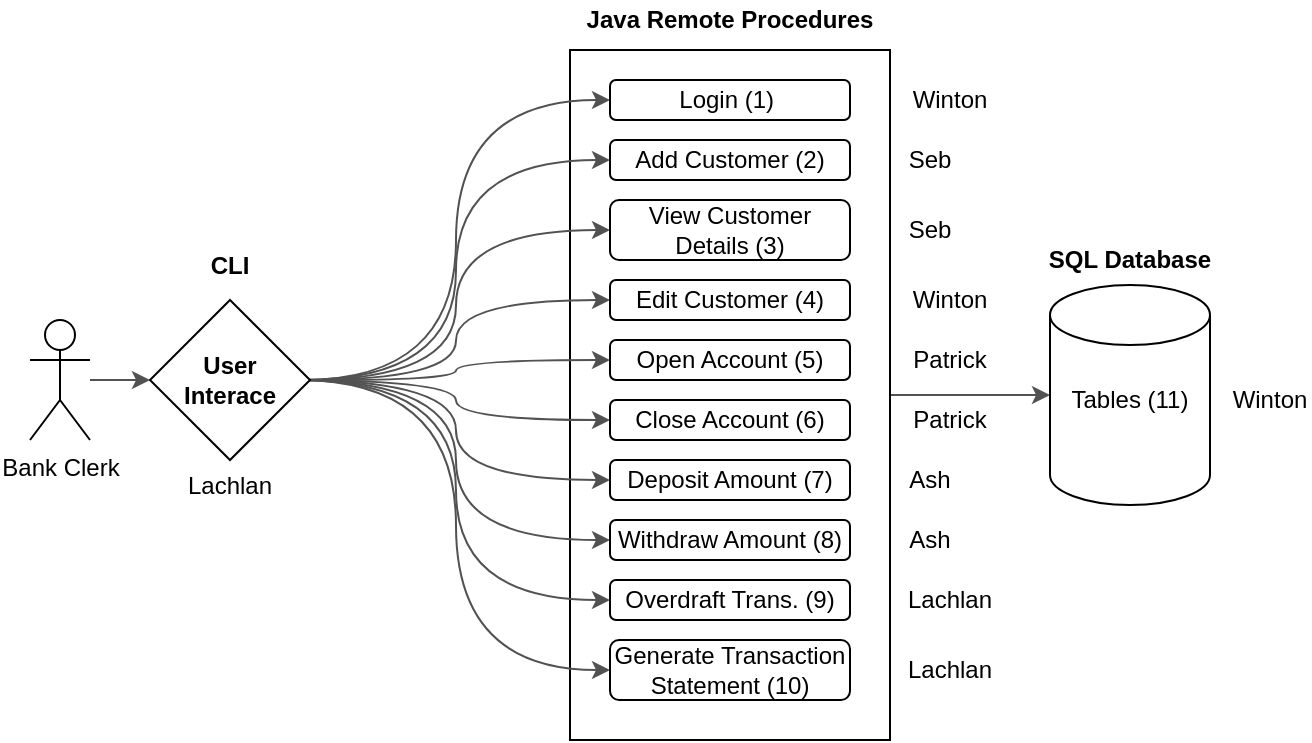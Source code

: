 <mxfile version="13.10.0" type="github">
  <diagram id="9V43UQf9ATpL4nqVWi98" name="Page-1">
    <mxGraphModel dx="1297" dy="627" grid="1" gridSize="10" guides="1" tooltips="1" connect="1" arrows="1" fold="1" page="1" pageScale="1" pageWidth="827" pageHeight="1169" math="0" shadow="0">
      <root>
        <mxCell id="0" />
        <mxCell id="1" parent="0" />
        <mxCell id="bWXKysibdHLfa8OfTJlv-42" style="edgeStyle=orthogonalEdgeStyle;curved=1;rounded=0;orthogonalLoop=1;jettySize=auto;html=1;exitX=1;exitY=0.5;exitDx=0;exitDy=0;strokeColor=#525252;" parent="1" source="bWXKysibdHLfa8OfTJlv-6" target="bWXKysibdHLfa8OfTJlv-34" edge="1">
          <mxGeometry relative="1" as="geometry" />
        </mxCell>
        <mxCell id="bWXKysibdHLfa8OfTJlv-6" value="" style="rounded=0;whiteSpace=wrap;html=1;" parent="1" vertex="1">
          <mxGeometry x="370" y="95" width="160" height="345" as="geometry" />
        </mxCell>
        <mxCell id="bWXKysibdHLfa8OfTJlv-24" style="edgeStyle=orthogonalEdgeStyle;curved=1;rounded=0;orthogonalLoop=1;jettySize=auto;html=1;exitX=0.5;exitY=0.5;exitDx=0;exitDy=0;exitPerimeter=0;entryX=0;entryY=0.5;entryDx=0;entryDy=0;strokeColor=#525252;" parent="1" target="bWXKysibdHLfa8OfTJlv-7" edge="1">
          <mxGeometry relative="1" as="geometry">
            <mxPoint x="235" y="260" as="sourcePoint" />
          </mxGeometry>
        </mxCell>
        <mxCell id="bWXKysibdHLfa8OfTJlv-25" style="edgeStyle=orthogonalEdgeStyle;curved=1;rounded=0;orthogonalLoop=1;jettySize=auto;html=1;exitX=0.5;exitY=0.5;exitDx=0;exitDy=0;exitPerimeter=0;entryX=0;entryY=0.5;entryDx=0;entryDy=0;strokeColor=#525252;" parent="1" target="bWXKysibdHLfa8OfTJlv-8" edge="1">
          <mxGeometry relative="1" as="geometry">
            <mxPoint x="235" y="260" as="sourcePoint" />
          </mxGeometry>
        </mxCell>
        <mxCell id="bWXKysibdHLfa8OfTJlv-26" style="edgeStyle=orthogonalEdgeStyle;curved=1;rounded=0;orthogonalLoop=1;jettySize=auto;html=1;exitX=0.5;exitY=0.5;exitDx=0;exitDy=0;exitPerimeter=0;entryX=0;entryY=0.5;entryDx=0;entryDy=0;strokeColor=#525252;" parent="1" target="bWXKysibdHLfa8OfTJlv-16" edge="1">
          <mxGeometry relative="1" as="geometry">
            <mxPoint x="235" y="260" as="sourcePoint" />
          </mxGeometry>
        </mxCell>
        <mxCell id="bWXKysibdHLfa8OfTJlv-27" style="edgeStyle=orthogonalEdgeStyle;curved=1;rounded=0;orthogonalLoop=1;jettySize=auto;html=1;exitX=0.5;exitY=0.5;exitDx=0;exitDy=0;exitPerimeter=0;entryX=0;entryY=0.5;entryDx=0;entryDy=0;strokeColor=#525252;" parent="1" target="bWXKysibdHLfa8OfTJlv-9" edge="1">
          <mxGeometry relative="1" as="geometry">
            <mxPoint x="235" y="260" as="sourcePoint" />
          </mxGeometry>
        </mxCell>
        <mxCell id="bWXKysibdHLfa8OfTJlv-28" style="edgeStyle=orthogonalEdgeStyle;curved=1;rounded=0;orthogonalLoop=1;jettySize=auto;html=1;exitX=0.5;exitY=0.5;exitDx=0;exitDy=0;exitPerimeter=0;entryX=0;entryY=0.5;entryDx=0;entryDy=0;strokeColor=#525252;" parent="1" target="bWXKysibdHLfa8OfTJlv-10" edge="1">
          <mxGeometry relative="1" as="geometry">
            <mxPoint x="235" y="260" as="sourcePoint" />
          </mxGeometry>
        </mxCell>
        <mxCell id="bWXKysibdHLfa8OfTJlv-29" style="edgeStyle=orthogonalEdgeStyle;curved=1;rounded=0;orthogonalLoop=1;jettySize=auto;html=1;exitX=0.5;exitY=0.5;exitDx=0;exitDy=0;exitPerimeter=0;entryX=0;entryY=0.5;entryDx=0;entryDy=0;strokeColor=#525252;" parent="1" target="bWXKysibdHLfa8OfTJlv-11" edge="1">
          <mxGeometry relative="1" as="geometry">
            <mxPoint x="235" y="260" as="sourcePoint" />
          </mxGeometry>
        </mxCell>
        <mxCell id="bWXKysibdHLfa8OfTJlv-30" style="edgeStyle=orthogonalEdgeStyle;curved=1;rounded=0;orthogonalLoop=1;jettySize=auto;html=1;exitX=0.5;exitY=0.5;exitDx=0;exitDy=0;exitPerimeter=0;entryX=0;entryY=0.5;entryDx=0;entryDy=0;strokeColor=#525252;" parent="1" target="bWXKysibdHLfa8OfTJlv-12" edge="1">
          <mxGeometry relative="1" as="geometry">
            <mxPoint x="235" y="260" as="sourcePoint" />
          </mxGeometry>
        </mxCell>
        <mxCell id="bWXKysibdHLfa8OfTJlv-31" style="edgeStyle=orthogonalEdgeStyle;curved=1;rounded=0;orthogonalLoop=1;jettySize=auto;html=1;exitX=0.5;exitY=0.5;exitDx=0;exitDy=0;exitPerimeter=0;entryX=0;entryY=0.5;entryDx=0;entryDy=0;strokeColor=#525252;" parent="1" target="bWXKysibdHLfa8OfTJlv-13" edge="1">
          <mxGeometry relative="1" as="geometry">
            <mxPoint x="235" y="260" as="sourcePoint" />
          </mxGeometry>
        </mxCell>
        <mxCell id="bWXKysibdHLfa8OfTJlv-32" style="edgeStyle=orthogonalEdgeStyle;curved=1;rounded=0;orthogonalLoop=1;jettySize=auto;html=1;exitX=0.5;exitY=0.5;exitDx=0;exitDy=0;exitPerimeter=0;entryX=0;entryY=0.5;entryDx=0;entryDy=0;strokeColor=#525252;" parent="1" target="bWXKysibdHLfa8OfTJlv-14" edge="1">
          <mxGeometry relative="1" as="geometry">
            <mxPoint x="235" y="260" as="sourcePoint" />
          </mxGeometry>
        </mxCell>
        <mxCell id="bWXKysibdHLfa8OfTJlv-33" style="edgeStyle=orthogonalEdgeStyle;curved=1;rounded=0;orthogonalLoop=1;jettySize=auto;html=1;exitX=0.5;exitY=0.5;exitDx=0;exitDy=0;exitPerimeter=0;entryX=0;entryY=0.5;entryDx=0;entryDy=0;strokeColor=#525252;" parent="1" target="bWXKysibdHLfa8OfTJlv-15" edge="1">
          <mxGeometry relative="1" as="geometry">
            <mxPoint x="235" y="260" as="sourcePoint" />
          </mxGeometry>
        </mxCell>
        <mxCell id="bWXKysibdHLfa8OfTJlv-7" value="Login (1)&amp;nbsp;" style="rounded=1;whiteSpace=wrap;html=1;" parent="1" vertex="1">
          <mxGeometry x="390" y="110" width="120" height="20" as="geometry" />
        </mxCell>
        <mxCell id="bWXKysibdHLfa8OfTJlv-8" value="Add Customer (2)" style="rounded=1;whiteSpace=wrap;html=1;" parent="1" vertex="1">
          <mxGeometry x="390" y="140" width="120" height="20" as="geometry" />
        </mxCell>
        <mxCell id="bWXKysibdHLfa8OfTJlv-9" value="Edit Customer (4)" style="rounded=1;whiteSpace=wrap;html=1;" parent="1" vertex="1">
          <mxGeometry x="390" y="210" width="120" height="20" as="geometry" />
        </mxCell>
        <mxCell id="bWXKysibdHLfa8OfTJlv-10" value="Open Account (5)" style="rounded=1;whiteSpace=wrap;html=1;" parent="1" vertex="1">
          <mxGeometry x="390" y="240" width="120" height="20" as="geometry" />
        </mxCell>
        <mxCell id="bWXKysibdHLfa8OfTJlv-11" value="Close Account (6)" style="rounded=1;whiteSpace=wrap;html=1;" parent="1" vertex="1">
          <mxGeometry x="390" y="270" width="120" height="20" as="geometry" />
        </mxCell>
        <mxCell id="bWXKysibdHLfa8OfTJlv-12" value="Deposit Amount (7)" style="rounded=1;whiteSpace=wrap;html=1;" parent="1" vertex="1">
          <mxGeometry x="390" y="300" width="120" height="20" as="geometry" />
        </mxCell>
        <mxCell id="bWXKysibdHLfa8OfTJlv-13" value="Withdraw Amount (8)" style="rounded=1;whiteSpace=wrap;html=1;" parent="1" vertex="1">
          <mxGeometry x="390" y="330" width="120" height="20" as="geometry" />
        </mxCell>
        <mxCell id="bWXKysibdHLfa8OfTJlv-14" value="Overdraft Trans. (9)" style="rounded=1;whiteSpace=wrap;html=1;" parent="1" vertex="1">
          <mxGeometry x="390" y="360" width="120" height="20" as="geometry" />
        </mxCell>
        <mxCell id="bWXKysibdHLfa8OfTJlv-15" value="Generate Transaction Statement (10)" style="rounded=1;whiteSpace=wrap;html=1;" parent="1" vertex="1">
          <mxGeometry x="390" y="390" width="120" height="30" as="geometry" />
        </mxCell>
        <mxCell id="bWXKysibdHLfa8OfTJlv-16" value="View Customer Details (3)" style="rounded=1;whiteSpace=wrap;html=1;" parent="1" vertex="1">
          <mxGeometry x="390" y="170" width="120" height="30" as="geometry" />
        </mxCell>
        <mxCell id="bWXKysibdHLfa8OfTJlv-19" value="Java Remote Procedures" style="text;html=1;strokeColor=none;fillColor=none;align=center;verticalAlign=middle;whiteSpace=wrap;rounded=0;fontStyle=1" parent="1" vertex="1">
          <mxGeometry x="375" y="70" width="150" height="20" as="geometry" />
        </mxCell>
        <mxCell id="bWXKysibdHLfa8OfTJlv-34" value="" style="shape=cylinder3;whiteSpace=wrap;html=1;boundedLbl=1;backgroundOutline=1;size=15;" parent="1" vertex="1">
          <mxGeometry x="610" y="212.5" width="80" height="110" as="geometry" />
        </mxCell>
        <mxCell id="bWXKysibdHLfa8OfTJlv-35" value="SQL Database" style="text;html=1;strokeColor=none;fillColor=none;align=center;verticalAlign=middle;whiteSpace=wrap;rounded=0;fontStyle=1" parent="1" vertex="1">
          <mxGeometry x="590" y="190" width="120" height="20" as="geometry" />
        </mxCell>
        <mxCell id="bWXKysibdHLfa8OfTJlv-43" value="Tables (11)" style="text;html=1;strokeColor=none;fillColor=none;align=center;verticalAlign=middle;whiteSpace=wrap;rounded=0;" parent="1" vertex="1">
          <mxGeometry x="590" y="260" width="120" height="20" as="geometry" />
        </mxCell>
        <mxCell id="8pvSKaztsbaPSzn9CVBH-1" value="Seb" style="text;html=1;strokeColor=none;fillColor=none;align=center;verticalAlign=middle;whiteSpace=wrap;rounded=0;" parent="1" vertex="1">
          <mxGeometry x="530" y="140" width="40" height="20" as="geometry" />
        </mxCell>
        <mxCell id="8pvSKaztsbaPSzn9CVBH-2" value="Seb" style="text;html=1;strokeColor=none;fillColor=none;align=center;verticalAlign=middle;whiteSpace=wrap;rounded=0;" parent="1" vertex="1">
          <mxGeometry x="530" y="175" width="40" height="20" as="geometry" />
        </mxCell>
        <mxCell id="8pvSKaztsbaPSzn9CVBH-3" value="Ash" style="text;html=1;strokeColor=none;fillColor=none;align=center;verticalAlign=middle;whiteSpace=wrap;rounded=0;" parent="1" vertex="1">
          <mxGeometry x="530" y="300" width="40" height="20" as="geometry" />
        </mxCell>
        <mxCell id="8pvSKaztsbaPSzn9CVBH-4" value="Ash" style="text;html=1;strokeColor=none;fillColor=none;align=center;verticalAlign=middle;whiteSpace=wrap;rounded=0;" parent="1" vertex="1">
          <mxGeometry x="530" y="330" width="40" height="20" as="geometry" />
        </mxCell>
        <mxCell id="8pvSKaztsbaPSzn9CVBH-5" value="Winton" style="text;html=1;strokeColor=none;fillColor=none;align=center;verticalAlign=middle;whiteSpace=wrap;rounded=0;" parent="1" vertex="1">
          <mxGeometry x="540" y="210" width="40" height="20" as="geometry" />
        </mxCell>
        <mxCell id="8pvSKaztsbaPSzn9CVBH-6" value="Winton" style="text;html=1;strokeColor=none;fillColor=none;align=center;verticalAlign=middle;whiteSpace=wrap;rounded=0;" parent="1" vertex="1">
          <mxGeometry x="700" y="260" width="40" height="20" as="geometry" />
        </mxCell>
        <mxCell id="8pvSKaztsbaPSzn9CVBH-7" value="Patrick" style="text;html=1;strokeColor=none;fillColor=none;align=center;verticalAlign=middle;whiteSpace=wrap;rounded=0;" parent="1" vertex="1">
          <mxGeometry x="540" y="240" width="40" height="20" as="geometry" />
        </mxCell>
        <mxCell id="8pvSKaztsbaPSzn9CVBH-8" value="Patrick" style="text;html=1;strokeColor=none;fillColor=none;align=center;verticalAlign=middle;whiteSpace=wrap;rounded=0;" parent="1" vertex="1">
          <mxGeometry x="540" y="270" width="40" height="20" as="geometry" />
        </mxCell>
        <mxCell id="8pvSKaztsbaPSzn9CVBH-9" value="Lachlan" style="text;html=1;strokeColor=none;fillColor=none;align=center;verticalAlign=middle;whiteSpace=wrap;rounded=0;" parent="1" vertex="1">
          <mxGeometry x="540" y="360" width="40" height="20" as="geometry" />
        </mxCell>
        <mxCell id="8pvSKaztsbaPSzn9CVBH-12" value="Lachlan" style="text;html=1;strokeColor=none;fillColor=none;align=center;verticalAlign=middle;whiteSpace=wrap;rounded=0;" parent="1" vertex="1">
          <mxGeometry x="540" y="395" width="40" height="20" as="geometry" />
        </mxCell>
        <mxCell id="8pvSKaztsbaPSzn9CVBH-13" value="Winton" style="text;html=1;strokeColor=none;fillColor=none;align=center;verticalAlign=middle;whiteSpace=wrap;rounded=0;" parent="1" vertex="1">
          <mxGeometry x="540" y="110" width="40" height="20" as="geometry" />
        </mxCell>
        <mxCell id="5f0gZRf1hawvi2LlgI6R-5" style="edgeStyle=orthogonalEdgeStyle;curved=1;rounded=0;orthogonalLoop=1;jettySize=auto;html=1;strokeColor=#525252;entryX=0;entryY=0.5;entryDx=0;entryDy=0;" parent="1" source="5f0gZRf1hawvi2LlgI6R-1" target="5f0gZRf1hawvi2LlgI6R-4" edge="1">
          <mxGeometry relative="1" as="geometry">
            <mxPoint x="150" y="290" as="targetPoint" />
          </mxGeometry>
        </mxCell>
        <mxCell id="5f0gZRf1hawvi2LlgI6R-1" value="Bank Clerk" style="shape=umlActor;verticalLabelPosition=bottom;verticalAlign=top;html=1;outlineConnect=0;" parent="1" vertex="1">
          <mxGeometry x="100" y="230" width="30" height="60" as="geometry" />
        </mxCell>
        <mxCell id="5f0gZRf1hawvi2LlgI6R-4" value="User&lt;br&gt;Interace" style="rhombus;whiteSpace=wrap;html=1;fontStyle=1" parent="1" vertex="1">
          <mxGeometry x="160" y="220" width="80" height="80" as="geometry" />
        </mxCell>
        <mxCell id="5f0gZRf1hawvi2LlgI6R-6" value="CLI" style="text;html=1;strokeColor=none;fillColor=none;align=center;verticalAlign=middle;whiteSpace=wrap;rounded=0;fontStyle=1" parent="1" vertex="1">
          <mxGeometry x="125" y="192.5" width="150" height="20" as="geometry" />
        </mxCell>
        <mxCell id="eWGcYYFOlYVriJIzu0Qn-1" value="Lachlan" style="text;html=1;strokeColor=none;fillColor=none;align=center;verticalAlign=middle;whiteSpace=wrap;rounded=0;" vertex="1" parent="1">
          <mxGeometry x="180" y="302.5" width="40" height="20" as="geometry" />
        </mxCell>
      </root>
    </mxGraphModel>
  </diagram>
</mxfile>
